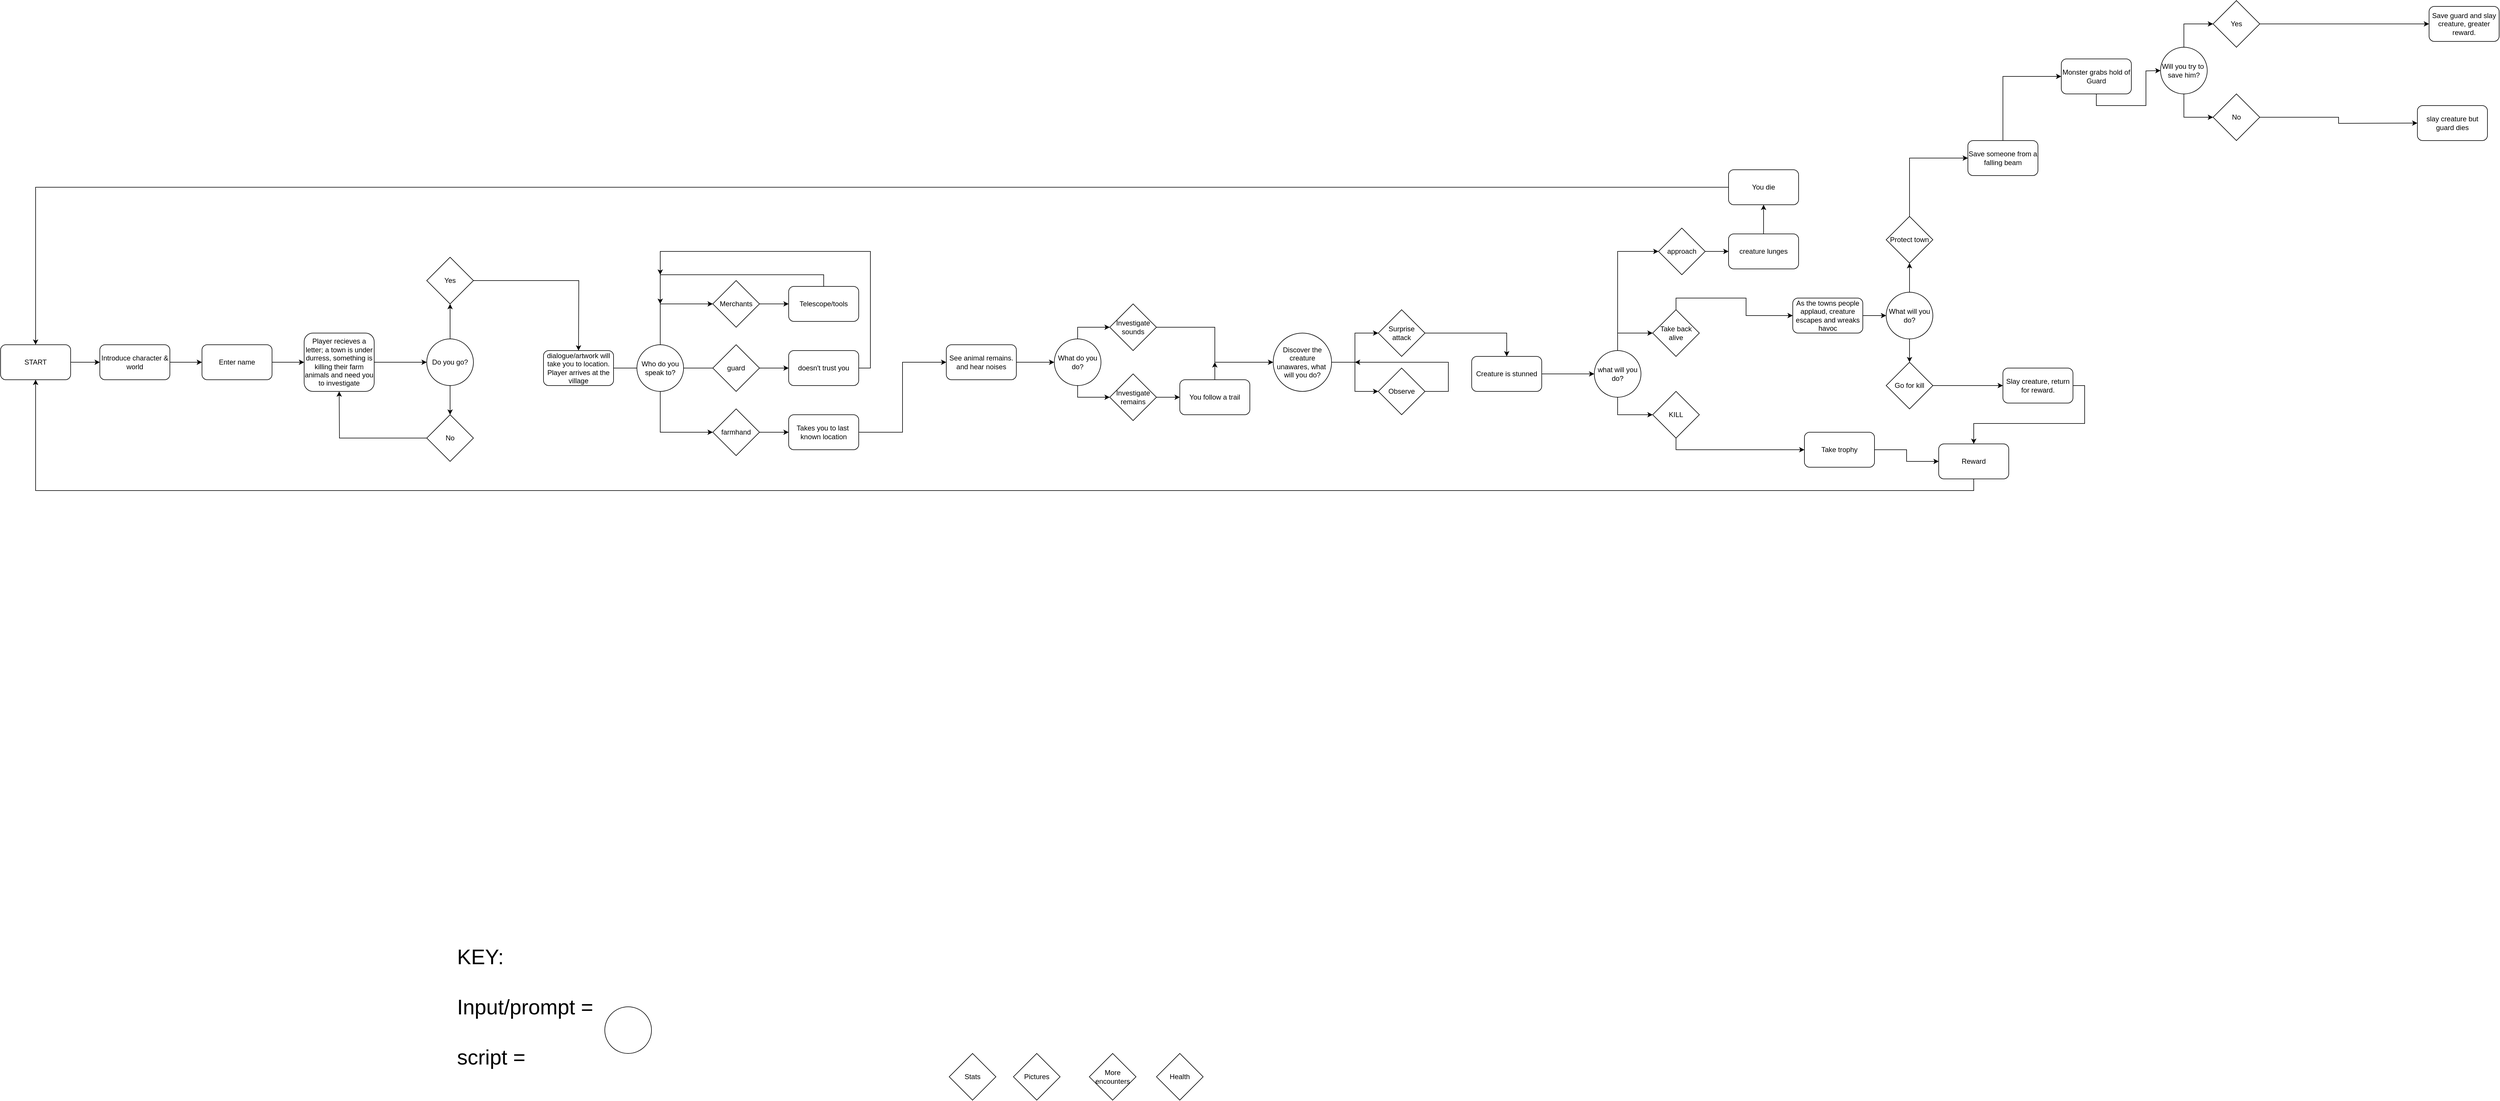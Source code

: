 <mxfile version="21.3.7" type="device">
  <diagram name="Page-1" id="pi5ZYllnXMlKro6cVnmL">
    <mxGraphModel dx="3066" dy="666" grid="1" gridSize="10" guides="1" tooltips="1" connect="1" arrows="1" fold="1" page="1" pageScale="1" pageWidth="850" pageHeight="1100" math="0" shadow="0">
      <root>
        <mxCell id="0" />
        <mxCell id="1" parent="0" />
        <mxCell id="_f-qhlE12oUDLF6dOdod-120" style="edgeStyle=orthogonalEdgeStyle;rounded=0;orthogonalLoop=1;jettySize=auto;html=1;exitX=1;exitY=0.5;exitDx=0;exitDy=0;entryX=0;entryY=0.5;entryDx=0;entryDy=0;" parent="1" source="_f-qhlE12oUDLF6dOdod-7" target="_f-qhlE12oUDLF6dOdod-13" edge="1">
          <mxGeometry relative="1" as="geometry" />
        </mxCell>
        <mxCell id="_f-qhlE12oUDLF6dOdod-7" value="START" style="rounded=1;whiteSpace=wrap;html=1;" parent="1" vertex="1">
          <mxGeometry x="-1380" y="590" width="120" height="60" as="geometry" />
        </mxCell>
        <mxCell id="_f-qhlE12oUDLF6dOdod-122" style="edgeStyle=orthogonalEdgeStyle;rounded=0;orthogonalLoop=1;jettySize=auto;html=1;exitX=1;exitY=0.5;exitDx=0;exitDy=0;entryX=0;entryY=0.5;entryDx=0;entryDy=0;" parent="1" source="_f-qhlE12oUDLF6dOdod-8" target="_f-qhlE12oUDLF6dOdod-15" edge="1">
          <mxGeometry relative="1" as="geometry" />
        </mxCell>
        <mxCell id="_f-qhlE12oUDLF6dOdod-8" value="Enter name" style="rounded=1;whiteSpace=wrap;html=1;" parent="1" vertex="1">
          <mxGeometry x="-1035" y="590" width="120" height="60" as="geometry" />
        </mxCell>
        <mxCell id="_f-qhlE12oUDLF6dOdod-121" style="edgeStyle=orthogonalEdgeStyle;rounded=0;orthogonalLoop=1;jettySize=auto;html=1;exitX=1;exitY=0.5;exitDx=0;exitDy=0;entryX=0;entryY=0.5;entryDx=0;entryDy=0;" parent="1" source="_f-qhlE12oUDLF6dOdod-13" target="_f-qhlE12oUDLF6dOdod-8" edge="1">
          <mxGeometry relative="1" as="geometry" />
        </mxCell>
        <mxCell id="_f-qhlE12oUDLF6dOdod-13" value="Introduce character &amp;amp; world" style="rounded=1;whiteSpace=wrap;html=1;" parent="1" vertex="1">
          <mxGeometry x="-1210" y="590" width="120" height="60" as="geometry" />
        </mxCell>
        <mxCell id="_f-qhlE12oUDLF6dOdod-113" style="edgeStyle=orthogonalEdgeStyle;rounded=0;orthogonalLoop=1;jettySize=auto;html=1;entryX=0;entryY=0.5;entryDx=0;entryDy=0;" parent="1" source="_f-qhlE12oUDLF6dOdod-15" target="_f-qhlE12oUDLF6dOdod-107" edge="1">
          <mxGeometry relative="1" as="geometry" />
        </mxCell>
        <mxCell id="_f-qhlE12oUDLF6dOdod-15" value="Player recieves a letter;&amp;nbsp;a town is under durress, something is killing their farm animals and need you to investigate" style="rounded=1;whiteSpace=wrap;html=1;" parent="1" vertex="1">
          <mxGeometry x="-860" y="570" width="120" height="100" as="geometry" />
        </mxCell>
        <mxCell id="_f-qhlE12oUDLF6dOdod-116" style="edgeStyle=orthogonalEdgeStyle;rounded=0;orthogonalLoop=1;jettySize=auto;html=1;exitX=1;exitY=0.5;exitDx=0;exitDy=0;entryX=0;entryY=0.5;entryDx=0;entryDy=0;" parent="1" source="_f-qhlE12oUDLF6dOdod-18" edge="1">
          <mxGeometry relative="1" as="geometry">
            <mxPoint x="-270" y="630" as="targetPoint" />
          </mxGeometry>
        </mxCell>
        <mxCell id="_f-qhlE12oUDLF6dOdod-18" value="dialogue/artwork will take you to location. Player arrives at the village" style="rounded=1;whiteSpace=wrap;html=1;" parent="1" vertex="1">
          <mxGeometry x="-450" y="600" width="120" height="60" as="geometry" />
        </mxCell>
        <mxCell id="_f-qhlE12oUDLF6dOdod-35" style="edgeStyle=orthogonalEdgeStyle;rounded=0;orthogonalLoop=1;jettySize=auto;html=1;exitX=1;exitY=0.5;exitDx=0;exitDy=0;entryX=0;entryY=0.5;entryDx=0;entryDy=0;" parent="1" source="_f-qhlE12oUDLF6dOdod-28" target="_f-qhlE12oUDLF6dOdod-33" edge="1">
          <mxGeometry relative="1" as="geometry" />
        </mxCell>
        <mxCell id="_f-qhlE12oUDLF6dOdod-28" value="Takes you to last&amp;nbsp;&lt;br&gt;known location" style="rounded=1;whiteSpace=wrap;html=1;" parent="1" vertex="1">
          <mxGeometry x="-30" y="710" width="120" height="60" as="geometry" />
        </mxCell>
        <mxCell id="_f-qhlE12oUDLF6dOdod-151" style="edgeStyle=orthogonalEdgeStyle;rounded=0;orthogonalLoop=1;jettySize=auto;html=1;exitX=0.5;exitY=0;exitDx=0;exitDy=0;" parent="1" source="_f-qhlE12oUDLF6dOdod-29" edge="1">
          <mxGeometry relative="1" as="geometry">
            <mxPoint x="-250" y="520" as="targetPoint" />
            <Array as="points">
              <mxPoint x="30" y="470" />
              <mxPoint x="-250" y="470" />
            </Array>
          </mxGeometry>
        </mxCell>
        <mxCell id="_f-qhlE12oUDLF6dOdod-29" value="Telescope/tools" style="rounded=1;whiteSpace=wrap;html=1;" parent="1" vertex="1">
          <mxGeometry x="-30" y="490" width="120" height="60" as="geometry" />
        </mxCell>
        <mxCell id="_f-qhlE12oUDLF6dOdod-31" value="Stats" style="rhombus;whiteSpace=wrap;html=1;" parent="1" vertex="1">
          <mxGeometry x="245" y="1805" width="80" height="80" as="geometry" />
        </mxCell>
        <mxCell id="_f-qhlE12oUDLF6dOdod-32" value="Pictures" style="rhombus;whiteSpace=wrap;html=1;" parent="1" vertex="1">
          <mxGeometry x="355" y="1805" width="80" height="80" as="geometry" />
        </mxCell>
        <mxCell id="_f-qhlE12oUDLF6dOdod-159" style="edgeStyle=orthogonalEdgeStyle;rounded=0;orthogonalLoop=1;jettySize=auto;html=1;exitX=1;exitY=0.5;exitDx=0;exitDy=0;entryX=0;entryY=0.5;entryDx=0;entryDy=0;" parent="1" source="_f-qhlE12oUDLF6dOdod-33" edge="1">
          <mxGeometry relative="1" as="geometry">
            <mxPoint x="425" y="620" as="targetPoint" />
          </mxGeometry>
        </mxCell>
        <mxCell id="_f-qhlE12oUDLF6dOdod-33" value="See animal remains. and hear noises" style="rounded=1;whiteSpace=wrap;html=1;" parent="1" vertex="1">
          <mxGeometry x="240" y="590" width="120" height="60" as="geometry" />
        </mxCell>
        <mxCell id="_f-qhlE12oUDLF6dOdod-209" style="edgeStyle=orthogonalEdgeStyle;rounded=0;orthogonalLoop=1;jettySize=auto;html=1;exitX=0.5;exitY=0;exitDx=0;exitDy=0;" parent="1" source="_f-qhlE12oUDLF6dOdod-47" edge="1">
          <mxGeometry relative="1" as="geometry">
            <mxPoint x="700" y="620" as="targetPoint" />
          </mxGeometry>
        </mxCell>
        <mxCell id="_f-qhlE12oUDLF6dOdod-47" value="You follow a trail" style="rounded=1;whiteSpace=wrap;html=1;" parent="1" vertex="1">
          <mxGeometry x="640" y="650" width="120" height="60" as="geometry" />
        </mxCell>
        <mxCell id="_f-qhlE12oUDLF6dOdod-59" style="edgeStyle=orthogonalEdgeStyle;rounded=0;orthogonalLoop=1;jettySize=auto;html=1;exitX=1;exitY=0.5;exitDx=0;exitDy=0;entryX=0.5;entryY=0;entryDx=0;entryDy=0;" parent="1" source="_f-qhlE12oUDLF6dOdod-202" target="_f-qhlE12oUDLF6dOdod-57" edge="1">
          <mxGeometry relative="1" as="geometry">
            <mxPoint x="1080" y="550" as="sourcePoint" />
          </mxGeometry>
        </mxCell>
        <mxCell id="_f-qhlE12oUDLF6dOdod-222" style="edgeStyle=orthogonalEdgeStyle;rounded=0;orthogonalLoop=1;jettySize=auto;html=1;exitX=1;exitY=0.5;exitDx=0;exitDy=0;entryX=0;entryY=0.5;entryDx=0;entryDy=0;" parent="1" source="_f-qhlE12oUDLF6dOdod-57" target="_f-qhlE12oUDLF6dOdod-214" edge="1">
          <mxGeometry relative="1" as="geometry" />
        </mxCell>
        <mxCell id="_f-qhlE12oUDLF6dOdod-57" value="Creature is stunned" style="rounded=1;whiteSpace=wrap;html=1;" parent="1" vertex="1">
          <mxGeometry x="1140" y="610" width="120" height="60" as="geometry" />
        </mxCell>
        <mxCell id="_f-qhlE12oUDLF6dOdod-66" value="More encounters" style="rhombus;whiteSpace=wrap;html=1;" parent="1" vertex="1">
          <mxGeometry x="485" y="1805" width="80" height="80" as="geometry" />
        </mxCell>
        <mxCell id="_f-qhlE12oUDLF6dOdod-228" style="edgeStyle=orthogonalEdgeStyle;rounded=0;orthogonalLoop=1;jettySize=auto;html=1;exitX=1;exitY=0.5;exitDx=0;exitDy=0;entryX=0;entryY=0.5;entryDx=0;entryDy=0;" parent="1" source="_f-qhlE12oUDLF6dOdod-70" target="_f-qhlE12oUDLF6dOdod-227" edge="1">
          <mxGeometry relative="1" as="geometry" />
        </mxCell>
        <mxCell id="_f-qhlE12oUDLF6dOdod-70" value="As the towns people applaud, creature escapes and wreaks havoc" style="rounded=1;whiteSpace=wrap;html=1;" parent="1" vertex="1">
          <mxGeometry x="1690" y="510" width="120" height="60" as="geometry" />
        </mxCell>
        <mxCell id="_f-qhlE12oUDLF6dOdod-201" style="edgeStyle=orthogonalEdgeStyle;rounded=0;orthogonalLoop=1;jettySize=auto;html=1;exitX=0.5;exitY=1;exitDx=0;exitDy=0;entryX=0.5;entryY=1;entryDx=0;entryDy=0;" parent="1" source="_f-qhlE12oUDLF6dOdod-71" target="_f-qhlE12oUDLF6dOdod-7" edge="1">
          <mxGeometry relative="1" as="geometry">
            <mxPoint x="140" y="940" as="targetPoint" />
          </mxGeometry>
        </mxCell>
        <mxCell id="_f-qhlE12oUDLF6dOdod-71" value="Reward" style="rounded=1;whiteSpace=wrap;html=1;" parent="1" vertex="1">
          <mxGeometry x="1940" y="760" width="120" height="60" as="geometry" />
        </mxCell>
        <mxCell id="_f-qhlE12oUDLF6dOdod-73" style="edgeStyle=orthogonalEdgeStyle;rounded=0;orthogonalLoop=1;jettySize=auto;html=1;exitX=1;exitY=0.5;exitDx=0;exitDy=0;entryX=0;entryY=0.5;entryDx=0;entryDy=0;" parent="1" source="_f-qhlE12oUDLF6dOdod-72" target="_f-qhlE12oUDLF6dOdod-71" edge="1">
          <mxGeometry relative="1" as="geometry" />
        </mxCell>
        <mxCell id="_f-qhlE12oUDLF6dOdod-245" style="edgeStyle=orthogonalEdgeStyle;rounded=0;orthogonalLoop=1;jettySize=auto;html=1;exitX=1;exitY=0.5;exitDx=0;exitDy=0;entryX=0.5;entryY=0;entryDx=0;entryDy=0;" parent="1" source="_f-qhlE12oUDLF6dOdod-75" target="_f-qhlE12oUDLF6dOdod-71" edge="1">
          <mxGeometry relative="1" as="geometry" />
        </mxCell>
        <mxCell id="_f-qhlE12oUDLF6dOdod-75" value="Slay creature, return for reward." style="rounded=1;whiteSpace=wrap;html=1;" parent="1" vertex="1">
          <mxGeometry x="2050" y="630" width="120" height="60" as="geometry" />
        </mxCell>
        <mxCell id="_f-qhlE12oUDLF6dOdod-83" style="edgeStyle=orthogonalEdgeStyle;rounded=0;orthogonalLoop=1;jettySize=auto;html=1;exitX=0.5;exitY=0;exitDx=0;exitDy=0;entryX=0;entryY=0.5;entryDx=0;entryDy=0;" parent="1" source="_f-qhlE12oUDLF6dOdod-80" target="_f-qhlE12oUDLF6dOdod-82" edge="1">
          <mxGeometry relative="1" as="geometry" />
        </mxCell>
        <mxCell id="_f-qhlE12oUDLF6dOdod-80" value="Save someone from a falling beam" style="rounded=1;whiteSpace=wrap;html=1;" parent="1" vertex="1">
          <mxGeometry x="1990" y="240" width="120" height="60" as="geometry" />
        </mxCell>
        <mxCell id="_f-qhlE12oUDLF6dOdod-85" style="edgeStyle=orthogonalEdgeStyle;rounded=0;orthogonalLoop=1;jettySize=auto;html=1;exitX=0.5;exitY=1;exitDx=0;exitDy=0;entryX=0;entryY=0.5;entryDx=0;entryDy=0;" parent="1" source="_f-qhlE12oUDLF6dOdod-82" edge="1">
          <mxGeometry relative="1" as="geometry">
            <mxPoint x="2320" y="120" as="targetPoint" />
          </mxGeometry>
        </mxCell>
        <mxCell id="_f-qhlE12oUDLF6dOdod-82" value="Monster grabs hold of Guard" style="rounded=1;whiteSpace=wrap;html=1;" parent="1" vertex="1">
          <mxGeometry x="2150" y="100" width="120" height="60" as="geometry" />
        </mxCell>
        <mxCell id="_f-qhlE12oUDLF6dOdod-95" style="edgeStyle=orthogonalEdgeStyle;rounded=0;orthogonalLoop=1;jettySize=auto;html=1;exitX=1;exitY=0.5;exitDx=0;exitDy=0;entryX=0;entryY=0.5;entryDx=0;entryDy=0;" parent="1" source="_f-qhlE12oUDLF6dOdod-236" target="_f-qhlE12oUDLF6dOdod-94" edge="1">
          <mxGeometry relative="1" as="geometry">
            <mxPoint x="2720" y="-20" as="sourcePoint" />
          </mxGeometry>
        </mxCell>
        <mxCell id="_f-qhlE12oUDLF6dOdod-92" style="edgeStyle=orthogonalEdgeStyle;rounded=0;orthogonalLoop=1;jettySize=auto;html=1;exitX=1;exitY=0.5;exitDx=0;exitDy=0;" parent="1" source="_f-qhlE12oUDLF6dOdod-238" edge="1">
          <mxGeometry relative="1" as="geometry">
            <mxPoint x="2760" y="210" as="targetPoint" />
            <mxPoint x="2650" y="231" as="sourcePoint" />
          </mxGeometry>
        </mxCell>
        <mxCell id="_f-qhlE12oUDLF6dOdod-93" value="slay creature but guard dies" style="rounded=1;whiteSpace=wrap;html=1;" parent="1" vertex="1">
          <mxGeometry x="2760" y="180" width="120" height="60" as="geometry" />
        </mxCell>
        <mxCell id="_f-qhlE12oUDLF6dOdod-94" value="Save guard and slay creature, greater reward." style="rounded=1;whiteSpace=wrap;html=1;" parent="1" vertex="1">
          <mxGeometry x="2780" y="10" width="120" height="60" as="geometry" />
        </mxCell>
        <mxCell id="_f-qhlE12oUDLF6dOdod-96" value="Health" style="rhombus;whiteSpace=wrap;html=1;" parent="1" vertex="1">
          <mxGeometry x="600" y="1805" width="80" height="80" as="geometry" />
        </mxCell>
        <mxCell id="_f-qhlE12oUDLF6dOdod-111" style="edgeStyle=orthogonalEdgeStyle;rounded=0;orthogonalLoop=1;jettySize=auto;html=1;exitX=0.5;exitY=0;exitDx=0;exitDy=0;entryX=0.5;entryY=1;entryDx=0;entryDy=0;" parent="1" source="_f-qhlE12oUDLF6dOdod-107" target="_f-qhlE12oUDLF6dOdod-108" edge="1">
          <mxGeometry relative="1" as="geometry" />
        </mxCell>
        <mxCell id="_f-qhlE12oUDLF6dOdod-112" style="edgeStyle=orthogonalEdgeStyle;rounded=0;orthogonalLoop=1;jettySize=auto;html=1;exitX=0.5;exitY=1;exitDx=0;exitDy=0;entryX=0.5;entryY=0;entryDx=0;entryDy=0;" parent="1" source="_f-qhlE12oUDLF6dOdod-107" target="_f-qhlE12oUDLF6dOdod-109" edge="1">
          <mxGeometry relative="1" as="geometry" />
        </mxCell>
        <mxCell id="_f-qhlE12oUDLF6dOdod-107" value="Do you go?" style="ellipse;whiteSpace=wrap;html=1;aspect=fixed;" parent="1" vertex="1">
          <mxGeometry x="-650" y="580" width="80" height="80" as="geometry" />
        </mxCell>
        <mxCell id="_f-qhlE12oUDLF6dOdod-114" style="edgeStyle=orthogonalEdgeStyle;rounded=0;orthogonalLoop=1;jettySize=auto;html=1;exitX=1;exitY=0.5;exitDx=0;exitDy=0;entryX=0.5;entryY=0;entryDx=0;entryDy=0;" parent="1" source="_f-qhlE12oUDLF6dOdod-108" edge="1">
          <mxGeometry relative="1" as="geometry">
            <mxPoint x="-390" y="600" as="targetPoint" />
          </mxGeometry>
        </mxCell>
        <mxCell id="_f-qhlE12oUDLF6dOdod-108" value="Yes" style="rhombus;whiteSpace=wrap;html=1;" parent="1" vertex="1">
          <mxGeometry x="-650" y="440" width="80" height="80" as="geometry" />
        </mxCell>
        <mxCell id="_f-qhlE12oUDLF6dOdod-110" style="edgeStyle=orthogonalEdgeStyle;rounded=0;orthogonalLoop=1;jettySize=auto;html=1;exitX=0;exitY=0.5;exitDx=0;exitDy=0;" parent="1" source="_f-qhlE12oUDLF6dOdod-109" edge="1">
          <mxGeometry relative="1" as="geometry">
            <mxPoint x="-800" y="670" as="targetPoint" />
          </mxGeometry>
        </mxCell>
        <mxCell id="_f-qhlE12oUDLF6dOdod-109" value="No" style="rhombus;whiteSpace=wrap;html=1;" parent="1" vertex="1">
          <mxGeometry x="-650" y="710" width="80" height="80" as="geometry" />
        </mxCell>
        <mxCell id="_f-qhlE12oUDLF6dOdod-135" style="edgeStyle=orthogonalEdgeStyle;rounded=0;orthogonalLoop=1;jettySize=auto;html=1;exitX=1;exitY=0.5;exitDx=0;exitDy=0;entryX=0;entryY=0.5;entryDx=0;entryDy=0;" parent="1" source="_f-qhlE12oUDLF6dOdod-134" edge="1">
          <mxGeometry relative="1" as="geometry">
            <mxPoint x="-80" y="630" as="targetPoint" />
          </mxGeometry>
        </mxCell>
        <mxCell id="_f-qhlE12oUDLF6dOdod-144" style="edgeStyle=orthogonalEdgeStyle;rounded=0;orthogonalLoop=1;jettySize=auto;html=1;exitX=0.5;exitY=0;exitDx=0;exitDy=0;entryX=0;entryY=0.5;entryDx=0;entryDy=0;" parent="1" source="_f-qhlE12oUDLF6dOdod-134" target="_f-qhlE12oUDLF6dOdod-137" edge="1">
          <mxGeometry relative="1" as="geometry" />
        </mxCell>
        <mxCell id="_f-qhlE12oUDLF6dOdod-145" style="edgeStyle=orthogonalEdgeStyle;rounded=0;orthogonalLoop=1;jettySize=auto;html=1;exitX=0.5;exitY=1;exitDx=0;exitDy=0;entryX=0;entryY=0.5;entryDx=0;entryDy=0;" parent="1" source="_f-qhlE12oUDLF6dOdod-134" target="_f-qhlE12oUDLF6dOdod-136" edge="1">
          <mxGeometry relative="1" as="geometry" />
        </mxCell>
        <mxCell id="_f-qhlE12oUDLF6dOdod-134" value="Who do you speak to?" style="ellipse;whiteSpace=wrap;html=1;aspect=fixed;" parent="1" vertex="1">
          <mxGeometry x="-290" y="590" width="80" height="80" as="geometry" />
        </mxCell>
        <mxCell id="_f-qhlE12oUDLF6dOdod-154" style="edgeStyle=orthogonalEdgeStyle;rounded=0;orthogonalLoop=1;jettySize=auto;html=1;exitX=1;exitY=0.5;exitDx=0;exitDy=0;entryX=0;entryY=0.5;entryDx=0;entryDy=0;" parent="1" source="_f-qhlE12oUDLF6dOdod-136" target="_f-qhlE12oUDLF6dOdod-28" edge="1">
          <mxGeometry relative="1" as="geometry" />
        </mxCell>
        <mxCell id="_f-qhlE12oUDLF6dOdod-136" value="farmhand" style="rhombus;whiteSpace=wrap;html=1;" parent="1" vertex="1">
          <mxGeometry x="-160" y="700" width="80" height="80" as="geometry" />
        </mxCell>
        <mxCell id="_f-qhlE12oUDLF6dOdod-148" style="edgeStyle=orthogonalEdgeStyle;rounded=0;orthogonalLoop=1;jettySize=auto;html=1;exitX=1;exitY=0.5;exitDx=0;exitDy=0;entryX=0;entryY=0.5;entryDx=0;entryDy=0;" parent="1" source="_f-qhlE12oUDLF6dOdod-137" target="_f-qhlE12oUDLF6dOdod-29" edge="1">
          <mxGeometry relative="1" as="geometry" />
        </mxCell>
        <mxCell id="_f-qhlE12oUDLF6dOdod-137" value="Merchants" style="rhombus;whiteSpace=wrap;html=1;" parent="1" vertex="1">
          <mxGeometry x="-160" y="480" width="80" height="80" as="geometry" />
        </mxCell>
        <mxCell id="_f-qhlE12oUDLF6dOdod-152" style="edgeStyle=orthogonalEdgeStyle;rounded=0;orthogonalLoop=1;jettySize=auto;html=1;exitX=1;exitY=0.5;exitDx=0;exitDy=0;entryX=0;entryY=0.5;entryDx=0;entryDy=0;" parent="1" source="_f-qhlE12oUDLF6dOdod-138" target="_f-qhlE12oUDLF6dOdod-150" edge="1">
          <mxGeometry relative="1" as="geometry" />
        </mxCell>
        <mxCell id="_f-qhlE12oUDLF6dOdod-138" value="guard" style="rhombus;whiteSpace=wrap;html=1;" parent="1" vertex="1">
          <mxGeometry x="-160" y="590" width="80" height="80" as="geometry" />
        </mxCell>
        <mxCell id="_f-qhlE12oUDLF6dOdod-166" style="edgeStyle=orthogonalEdgeStyle;rounded=0;orthogonalLoop=1;jettySize=auto;html=1;exitX=1;exitY=0.5;exitDx=0;exitDy=0;" parent="1" source="_f-qhlE12oUDLF6dOdod-150" edge="1">
          <mxGeometry relative="1" as="geometry">
            <mxPoint x="-250" y="470" as="targetPoint" />
            <Array as="points">
              <mxPoint x="110" y="630" />
              <mxPoint x="110" y="430" />
              <mxPoint x="-250" y="430" />
            </Array>
          </mxGeometry>
        </mxCell>
        <mxCell id="_f-qhlE12oUDLF6dOdod-150" value="doesn&#39;t trust you" style="rounded=1;whiteSpace=wrap;html=1;" parent="1" vertex="1">
          <mxGeometry x="-30" y="600" width="120" height="60" as="geometry" />
        </mxCell>
        <mxCell id="_f-qhlE12oUDLF6dOdod-189" style="edgeStyle=orthogonalEdgeStyle;rounded=0;orthogonalLoop=1;jettySize=auto;html=1;exitX=1;exitY=0.5;exitDx=0;exitDy=0;entryX=0;entryY=0.5;entryDx=0;entryDy=0;" parent="1" source="_f-qhlE12oUDLF6dOdod-160" target="_f-qhlE12oUDLF6dOdod-183" edge="1">
          <mxGeometry relative="1" as="geometry" />
        </mxCell>
        <mxCell id="_f-qhlE12oUDLF6dOdod-160" value="Investigate&lt;br&gt;sounds" style="rhombus;whiteSpace=wrap;html=1;" parent="1" vertex="1">
          <mxGeometry x="520" y="520" width="80" height="80" as="geometry" />
        </mxCell>
        <mxCell id="_f-qhlE12oUDLF6dOdod-186" style="edgeStyle=orthogonalEdgeStyle;rounded=0;orthogonalLoop=1;jettySize=auto;html=1;exitX=0.5;exitY=0;exitDx=0;exitDy=0;" parent="1" source="_f-qhlE12oUDLF6dOdod-161" target="_f-qhlE12oUDLF6dOdod-160" edge="1">
          <mxGeometry relative="1" as="geometry" />
        </mxCell>
        <mxCell id="_f-qhlE12oUDLF6dOdod-187" style="edgeStyle=orthogonalEdgeStyle;rounded=0;orthogonalLoop=1;jettySize=auto;html=1;exitX=0.5;exitY=1;exitDx=0;exitDy=0;entryX=0;entryY=0.5;entryDx=0;entryDy=0;" parent="1" source="_f-qhlE12oUDLF6dOdod-161" target="_f-qhlE12oUDLF6dOdod-163" edge="1">
          <mxGeometry relative="1" as="geometry" />
        </mxCell>
        <mxCell id="_f-qhlE12oUDLF6dOdod-161" value="What do you do?" style="ellipse;whiteSpace=wrap;html=1;aspect=fixed;" parent="1" vertex="1">
          <mxGeometry x="425" y="580" width="80" height="80" as="geometry" />
        </mxCell>
        <mxCell id="_f-qhlE12oUDLF6dOdod-185" style="edgeStyle=orthogonalEdgeStyle;rounded=0;orthogonalLoop=1;jettySize=auto;html=1;entryX=0;entryY=0.5;entryDx=0;entryDy=0;exitX=1;exitY=0.5;exitDx=0;exitDy=0;" parent="1" source="_f-qhlE12oUDLF6dOdod-163" target="_f-qhlE12oUDLF6dOdod-47" edge="1">
          <mxGeometry relative="1" as="geometry">
            <mxPoint x="600" y="690" as="sourcePoint" />
          </mxGeometry>
        </mxCell>
        <mxCell id="_f-qhlE12oUDLF6dOdod-163" value="Investigate&lt;br&gt;remains" style="rhombus;whiteSpace=wrap;html=1;" parent="1" vertex="1">
          <mxGeometry x="520" y="640" width="80" height="80" as="geometry" />
        </mxCell>
        <mxCell id="_f-qhlE12oUDLF6dOdod-198" style="edgeStyle=orthogonalEdgeStyle;rounded=0;orthogonalLoop=1;jettySize=auto;html=1;exitX=1;exitY=0.5;exitDx=0;exitDy=0;" parent="1" source="_f-qhlE12oUDLF6dOdod-207" edge="1">
          <mxGeometry relative="1" as="geometry">
            <mxPoint x="940" y="620" as="targetPoint" />
            <mxPoint x="1080" y="670" as="sourcePoint" />
            <Array as="points">
              <mxPoint x="1100" y="670" />
              <mxPoint x="1100" y="620" />
            </Array>
          </mxGeometry>
        </mxCell>
        <mxCell id="_f-qhlE12oUDLF6dOdod-197" style="edgeStyle=orthogonalEdgeStyle;rounded=0;orthogonalLoop=1;jettySize=auto;html=1;exitX=1;exitY=0.5;exitDx=0;exitDy=0;entryX=0;entryY=0.5;entryDx=0;entryDy=0;" parent="1" source="_f-qhlE12oUDLF6dOdod-183" target="_f-qhlE12oUDLF6dOdod-207" edge="1">
          <mxGeometry relative="1" as="geometry">
            <mxPoint x="960" y="670" as="targetPoint" />
            <Array as="points">
              <mxPoint x="940" y="620" />
              <mxPoint x="940" y="670" />
            </Array>
          </mxGeometry>
        </mxCell>
        <mxCell id="_f-qhlE12oUDLF6dOdod-213" style="edgeStyle=orthogonalEdgeStyle;rounded=0;orthogonalLoop=1;jettySize=auto;html=1;exitX=1;exitY=0.5;exitDx=0;exitDy=0;" parent="1" source="_f-qhlE12oUDLF6dOdod-183" target="_f-qhlE12oUDLF6dOdod-202" edge="1">
          <mxGeometry relative="1" as="geometry" />
        </mxCell>
        <mxCell id="_f-qhlE12oUDLF6dOdod-183" value="Discover the creature unawares, what&amp;nbsp; will you do?" style="ellipse;whiteSpace=wrap;html=1;aspect=fixed;" parent="1" vertex="1">
          <mxGeometry x="800" y="570" width="100" height="100" as="geometry" />
        </mxCell>
        <mxCell id="_f-qhlE12oUDLF6dOdod-72" value="Take trophy" style="rounded=1;whiteSpace=wrap;html=1;" parent="1" vertex="1">
          <mxGeometry x="1710" y="740" width="120" height="60" as="geometry" />
        </mxCell>
        <mxCell id="_f-qhlE12oUDLF6dOdod-202" value="Surprise attack" style="rhombus;whiteSpace=wrap;html=1;" parent="1" vertex="1">
          <mxGeometry x="980" y="530" width="80" height="80" as="geometry" />
        </mxCell>
        <mxCell id="_f-qhlE12oUDLF6dOdod-207" value="Observe" style="rhombus;whiteSpace=wrap;html=1;" parent="1" vertex="1">
          <mxGeometry x="980" y="630" width="80" height="80" as="geometry" />
        </mxCell>
        <mxCell id="_f-qhlE12oUDLF6dOdod-220" style="edgeStyle=orthogonalEdgeStyle;rounded=0;orthogonalLoop=1;jettySize=auto;html=1;exitX=0.5;exitY=0;exitDx=0;exitDy=0;entryX=0;entryY=0.5;entryDx=0;entryDy=0;" parent="1" source="_f-qhlE12oUDLF6dOdod-214" target="_f-qhlE12oUDLF6dOdod-216" edge="1">
          <mxGeometry relative="1" as="geometry" />
        </mxCell>
        <mxCell id="_f-qhlE12oUDLF6dOdod-223" style="edgeStyle=orthogonalEdgeStyle;rounded=0;orthogonalLoop=1;jettySize=auto;html=1;exitX=0.5;exitY=1;exitDx=0;exitDy=0;entryX=0;entryY=0.5;entryDx=0;entryDy=0;" parent="1" source="_f-qhlE12oUDLF6dOdod-214" target="_f-qhlE12oUDLF6dOdod-215" edge="1">
          <mxGeometry relative="1" as="geometry" />
        </mxCell>
        <mxCell id="_f-qhlE12oUDLF6dOdod-251" style="edgeStyle=orthogonalEdgeStyle;rounded=0;orthogonalLoop=1;jettySize=auto;html=1;exitX=0.5;exitY=0;exitDx=0;exitDy=0;entryX=0;entryY=0.5;entryDx=0;entryDy=0;" parent="1" source="_f-qhlE12oUDLF6dOdod-214" target="_f-qhlE12oUDLF6dOdod-246" edge="1">
          <mxGeometry relative="1" as="geometry" />
        </mxCell>
        <mxCell id="_f-qhlE12oUDLF6dOdod-214" value="what will you do?" style="ellipse;whiteSpace=wrap;html=1;aspect=fixed;" parent="1" vertex="1">
          <mxGeometry x="1350" y="600" width="80" height="80" as="geometry" />
        </mxCell>
        <mxCell id="_f-qhlE12oUDLF6dOdod-225" style="edgeStyle=orthogonalEdgeStyle;rounded=0;orthogonalLoop=1;jettySize=auto;html=1;exitX=0.5;exitY=0;exitDx=0;exitDy=0;" parent="1" source="_f-qhlE12oUDLF6dOdod-216" target="_f-qhlE12oUDLF6dOdod-70" edge="1">
          <mxGeometry relative="1" as="geometry" />
        </mxCell>
        <mxCell id="_f-qhlE12oUDLF6dOdod-216" value="Take back alive" style="rhombus;whiteSpace=wrap;html=1;" parent="1" vertex="1">
          <mxGeometry x="1450" y="530" width="80" height="80" as="geometry" />
        </mxCell>
        <mxCell id="_f-qhlE12oUDLF6dOdod-226" style="edgeStyle=orthogonalEdgeStyle;rounded=0;orthogonalLoop=1;jettySize=auto;html=1;exitX=0.5;exitY=1;exitDx=0;exitDy=0;entryX=0;entryY=0.5;entryDx=0;entryDy=0;" parent="1" source="_f-qhlE12oUDLF6dOdod-215" target="_f-qhlE12oUDLF6dOdod-72" edge="1">
          <mxGeometry relative="1" as="geometry" />
        </mxCell>
        <mxCell id="_f-qhlE12oUDLF6dOdod-215" value="KILL" style="rhombus;whiteSpace=wrap;html=1;" parent="1" vertex="1">
          <mxGeometry x="1450" y="670" width="80" height="80" as="geometry" />
        </mxCell>
        <mxCell id="_f-qhlE12oUDLF6dOdod-229" style="edgeStyle=orthogonalEdgeStyle;rounded=0;orthogonalLoop=1;jettySize=auto;html=1;exitX=0.5;exitY=0;exitDx=0;exitDy=0;entryX=0.5;entryY=1;entryDx=0;entryDy=0;" parent="1" source="_f-qhlE12oUDLF6dOdod-227" edge="1">
          <mxGeometry relative="1" as="geometry">
            <mxPoint x="1890" y="450" as="targetPoint" />
          </mxGeometry>
        </mxCell>
        <mxCell id="_f-qhlE12oUDLF6dOdod-232" style="edgeStyle=orthogonalEdgeStyle;rounded=0;orthogonalLoop=1;jettySize=auto;html=1;exitX=0.5;exitY=1;exitDx=0;exitDy=0;entryX=0.5;entryY=0;entryDx=0;entryDy=0;" parent="1" source="_f-qhlE12oUDLF6dOdod-227" target="_f-qhlE12oUDLF6dOdod-231" edge="1">
          <mxGeometry relative="1" as="geometry" />
        </mxCell>
        <mxCell id="_f-qhlE12oUDLF6dOdod-227" value="What will you do?" style="ellipse;whiteSpace=wrap;html=1;aspect=fixed;" parent="1" vertex="1">
          <mxGeometry x="1850" y="500" width="80" height="80" as="geometry" />
        </mxCell>
        <mxCell id="_f-qhlE12oUDLF6dOdod-233" style="edgeStyle=orthogonalEdgeStyle;rounded=0;orthogonalLoop=1;jettySize=auto;html=1;exitX=0.5;exitY=0;exitDx=0;exitDy=0;entryX=0;entryY=0.5;entryDx=0;entryDy=0;" parent="1" source="_f-qhlE12oUDLF6dOdod-230" target="_f-qhlE12oUDLF6dOdod-80" edge="1">
          <mxGeometry relative="1" as="geometry" />
        </mxCell>
        <mxCell id="_f-qhlE12oUDLF6dOdod-230" value="Protect town" style="rhombus;whiteSpace=wrap;html=1;" parent="1" vertex="1">
          <mxGeometry x="1850" y="370" width="80" height="80" as="geometry" />
        </mxCell>
        <mxCell id="_f-qhlE12oUDLF6dOdod-235" style="edgeStyle=orthogonalEdgeStyle;rounded=0;orthogonalLoop=1;jettySize=auto;html=1;exitX=1;exitY=0.5;exitDx=0;exitDy=0;entryX=0;entryY=0.5;entryDx=0;entryDy=0;" parent="1" source="_f-qhlE12oUDLF6dOdod-231" target="_f-qhlE12oUDLF6dOdod-75" edge="1">
          <mxGeometry relative="1" as="geometry" />
        </mxCell>
        <mxCell id="_f-qhlE12oUDLF6dOdod-231" value="Go for kill" style="rhombus;whiteSpace=wrap;html=1;" parent="1" vertex="1">
          <mxGeometry x="1850" y="620" width="80" height="80" as="geometry" />
        </mxCell>
        <mxCell id="_f-qhlE12oUDLF6dOdod-237" style="edgeStyle=orthogonalEdgeStyle;rounded=0;orthogonalLoop=1;jettySize=auto;html=1;exitX=0.5;exitY=0;exitDx=0;exitDy=0;entryX=0;entryY=0.5;entryDx=0;entryDy=0;" parent="1" source="_f-qhlE12oUDLF6dOdod-234" target="_f-qhlE12oUDLF6dOdod-236" edge="1">
          <mxGeometry relative="1" as="geometry" />
        </mxCell>
        <mxCell id="_f-qhlE12oUDLF6dOdod-239" style="edgeStyle=orthogonalEdgeStyle;rounded=0;orthogonalLoop=1;jettySize=auto;html=1;exitX=0.5;exitY=1;exitDx=0;exitDy=0;entryX=0;entryY=0.5;entryDx=0;entryDy=0;" parent="1" source="_f-qhlE12oUDLF6dOdod-234" target="_f-qhlE12oUDLF6dOdod-238" edge="1">
          <mxGeometry relative="1" as="geometry" />
        </mxCell>
        <mxCell id="_f-qhlE12oUDLF6dOdod-234" value="Will you try to&amp;nbsp; save him?" style="ellipse;whiteSpace=wrap;html=1;aspect=fixed;" parent="1" vertex="1">
          <mxGeometry x="2320" y="80" width="80" height="80" as="geometry" />
        </mxCell>
        <mxCell id="_f-qhlE12oUDLF6dOdod-236" value="Yes" style="rhombus;whiteSpace=wrap;html=1;" parent="1" vertex="1">
          <mxGeometry x="2410" width="80" height="80" as="geometry" />
        </mxCell>
        <mxCell id="_f-qhlE12oUDLF6dOdod-238" value="No" style="rhombus;whiteSpace=wrap;html=1;" parent="1" vertex="1">
          <mxGeometry x="2410" y="160" width="80" height="80" as="geometry" />
        </mxCell>
        <mxCell id="_f-qhlE12oUDLF6dOdod-241" value="&lt;font style=&quot;font-size: 36px;&quot;&gt;KEY:&lt;br&gt;&lt;br&gt;Input/prompt =&amp;nbsp;&lt;br&gt;&lt;br&gt;script =&amp;nbsp;&lt;br&gt;&lt;/font&gt;" style="text;html=1;align=left;verticalAlign=middle;resizable=0;points=[];autosize=1;strokeColor=none;fillColor=none;" parent="1" vertex="1">
          <mxGeometry x="-600" y="1610" width="270" height="230" as="geometry" />
        </mxCell>
        <mxCell id="_f-qhlE12oUDLF6dOdod-243" value="" style="ellipse;whiteSpace=wrap;html=1;" parent="1" vertex="1">
          <mxGeometry x="-345" y="1725" width="80" height="80" as="geometry" />
        </mxCell>
        <mxCell id="_f-qhlE12oUDLF6dOdod-249" style="edgeStyle=orthogonalEdgeStyle;rounded=0;orthogonalLoop=1;jettySize=auto;html=1;exitX=1;exitY=0.5;exitDx=0;exitDy=0;entryX=0;entryY=0.5;entryDx=0;entryDy=0;" parent="1" source="_f-qhlE12oUDLF6dOdod-246" target="_f-qhlE12oUDLF6dOdod-248" edge="1">
          <mxGeometry relative="1" as="geometry" />
        </mxCell>
        <mxCell id="_f-qhlE12oUDLF6dOdod-246" value="approach" style="rhombus;whiteSpace=wrap;html=1;" parent="1" vertex="1">
          <mxGeometry x="1460" y="390" width="80" height="80" as="geometry" />
        </mxCell>
        <mxCell id="_f-qhlE12oUDLF6dOdod-253" style="edgeStyle=orthogonalEdgeStyle;rounded=0;orthogonalLoop=1;jettySize=auto;html=1;exitX=0.5;exitY=0;exitDx=0;exitDy=0;entryX=0.5;entryY=1;entryDx=0;entryDy=0;" parent="1" source="_f-qhlE12oUDLF6dOdod-248" target="_f-qhlE12oUDLF6dOdod-252" edge="1">
          <mxGeometry relative="1" as="geometry" />
        </mxCell>
        <mxCell id="_f-qhlE12oUDLF6dOdod-248" value="creature lunges" style="rounded=1;whiteSpace=wrap;html=1;" parent="1" vertex="1">
          <mxGeometry x="1580" y="400" width="120" height="60" as="geometry" />
        </mxCell>
        <mxCell id="_f-qhlE12oUDLF6dOdod-254" style="edgeStyle=orthogonalEdgeStyle;rounded=0;orthogonalLoop=1;jettySize=auto;html=1;exitX=0;exitY=0.5;exitDx=0;exitDy=0;entryX=0.5;entryY=0;entryDx=0;entryDy=0;" parent="1" source="_f-qhlE12oUDLF6dOdod-252" target="_f-qhlE12oUDLF6dOdod-7" edge="1">
          <mxGeometry relative="1" as="geometry" />
        </mxCell>
        <mxCell id="_f-qhlE12oUDLF6dOdod-252" value="You die" style="rounded=1;whiteSpace=wrap;html=1;" parent="1" vertex="1">
          <mxGeometry x="1580" y="290" width="120" height="60" as="geometry" />
        </mxCell>
      </root>
    </mxGraphModel>
  </diagram>
</mxfile>
